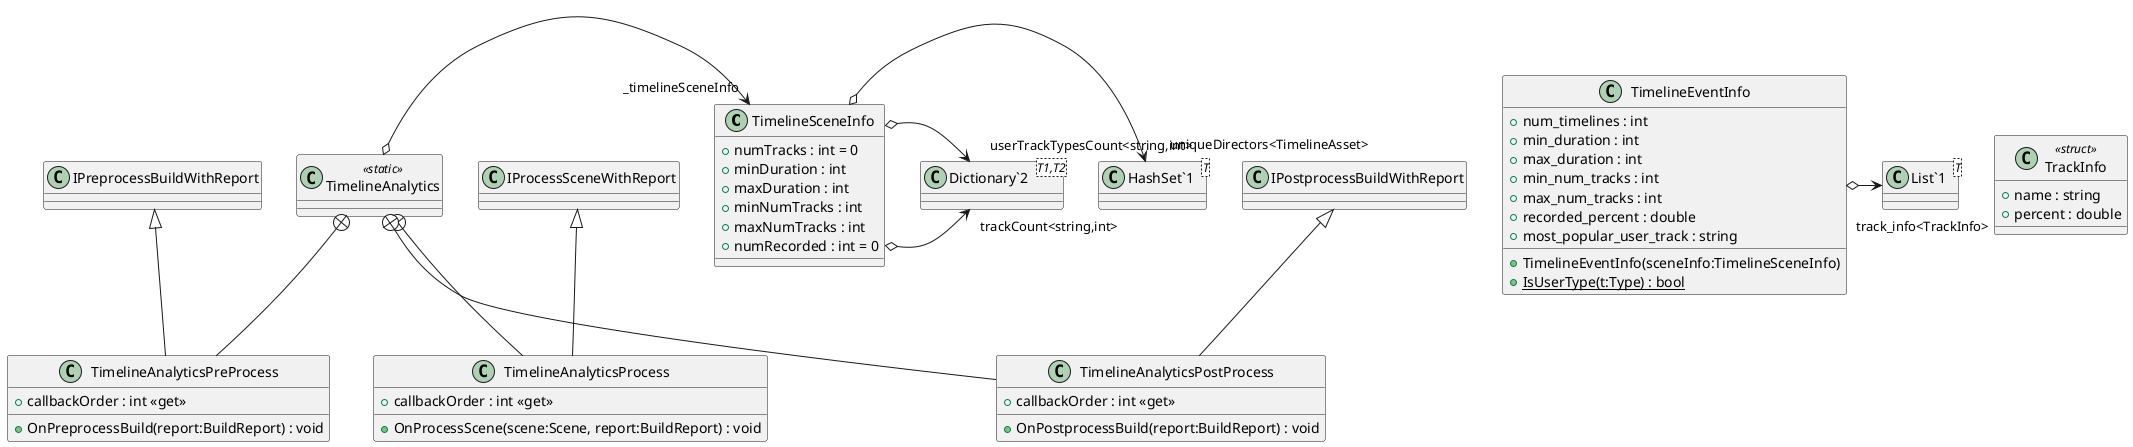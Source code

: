 @startuml
class TimelineSceneInfo {
    + numTracks : int = 0
    + minDuration : int
    + maxDuration : int
    + minNumTracks : int
    + maxNumTracks : int
    + numRecorded : int = 0
}
class TrackInfo <<struct>> {
    + name : string
    + percent : double
}
class TimelineEventInfo {
    + num_timelines : int
    + min_duration : int
    + max_duration : int
    + min_num_tracks : int
    + max_num_tracks : int
    + recorded_percent : double
    + most_popular_user_track : string
    + TimelineEventInfo(sceneInfo:TimelineSceneInfo)
    + {static} IsUserType(t:Type) : bool
}
class TimelineAnalytics <<static>> {
}
class "Dictionary`2"<T1,T2> {
}
class "HashSet`1"<T> {
}
class "List`1"<T> {
}
class TimelineAnalyticsPreProcess {
    + callbackOrder : int <<get>>
    + OnPreprocessBuild(report:BuildReport) : void
}
class TimelineAnalyticsProcess {
    + callbackOrder : int <<get>>
    + OnProcessScene(scene:Scene, report:BuildReport) : void
}
class TimelineAnalyticsPostProcess {
    + callbackOrder : int <<get>>
    + OnPostprocessBuild(report:BuildReport) : void
}
TimelineSceneInfo o-> "trackCount<string,int>" "Dictionary`2"
TimelineSceneInfo o-> "userTrackTypesCount<string,int>" "Dictionary`2"
TimelineSceneInfo o-> "uniqueDirectors<TimelineAsset>" "HashSet`1"
TimelineEventInfo o-> "track_info<TrackInfo>" "List`1"
TimelineAnalytics o-> "_timelineSceneInfo" TimelineSceneInfo
TimelineAnalytics +-- TimelineAnalyticsPreProcess
IPreprocessBuildWithReport <|-- TimelineAnalyticsPreProcess
TimelineAnalytics +-- TimelineAnalyticsProcess
IProcessSceneWithReport <|-- TimelineAnalyticsProcess
TimelineAnalytics +-- TimelineAnalyticsPostProcess
IPostprocessBuildWithReport <|-- TimelineAnalyticsPostProcess
@enduml
